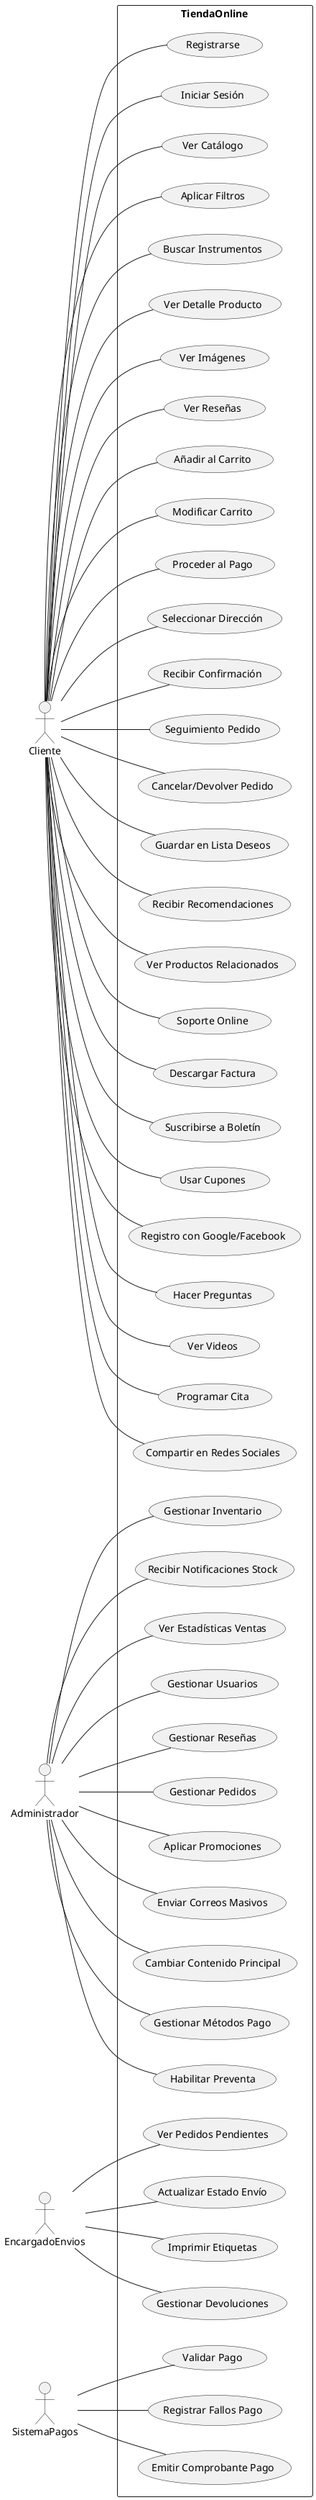 ' Title: Diagrama de Casos de Uso para una Tienda Online de Instrumentos Musicales

@startuml
left to right direction

actor Cliente
actor Administrador
actor EncargadoEnvios
actor SistemaPagos

rectangle TiendaOnline {

    Cliente -- (Registrarse)
    Cliente -- (Iniciar Sesión)
    Cliente -- (Ver Catálogo)
    Cliente -- (Aplicar Filtros)
    Cliente -- (Buscar Instrumentos)
    Cliente -- (Ver Detalle Producto)
    Cliente -- (Ver Imágenes)
    Cliente -- (Ver Reseñas)
    Cliente -- (Añadir al Carrito)
    Cliente -- (Modificar Carrito)
    Cliente -- (Proceder al Pago)
    Cliente -- (Seleccionar Dirección)
    Cliente -- (Recibir Confirmación)
    Cliente -- (Seguimiento Pedido)
    Cliente -- (Cancelar/Devolver Pedido)
    Cliente -- (Guardar en Lista Deseos)
    Cliente -- (Recibir Recomendaciones)
    Cliente -- (Ver Productos Relacionados)
    Cliente -- (Soporte Online)
    Cliente -- (Descargar Factura)
    Cliente -- (Suscribirse a Boletín)
    Cliente -- (Usar Cupones)
    Cliente -- (Registro con Google/Facebook)
    Cliente -- (Hacer Preguntas)
    Cliente -- (Ver Videos)
    Cliente -- (Programar Cita)
    Cliente -- (Compartir en Redes Sociales)


    Administrador -- (Gestionar Inventario)
    Administrador -- (Recibir Notificaciones Stock)
    Administrador -- (Ver Estadísticas Ventas)
    Administrador -- (Gestionar Usuarios)
    Administrador -- (Gestionar Reseñas)
    Administrador -- (Gestionar Pedidos)
    Administrador -- (Aplicar Promociones)
    Administrador -- (Enviar Correos Masivos)
    Administrador -- (Cambiar Contenido Principal)
    Administrador -- (Gestionar Métodos Pago)
    Administrador -- (Habilitar Preventa)

    EncargadoEnvios -- (Ver Pedidos Pendientes)
    EncargadoEnvios -- (Actualizar Estado Envío)
    EncargadoEnvios -- (Imprimir Etiquetas)
    EncargadoEnvios -- (Gestionar Devoluciones)

    SistemaPagos -- (Validar Pago)
    SistemaPagos -- (Registrar Fallos Pago)
    SistemaPagos -- (Emitir Comprobante Pago)

}

@enduml